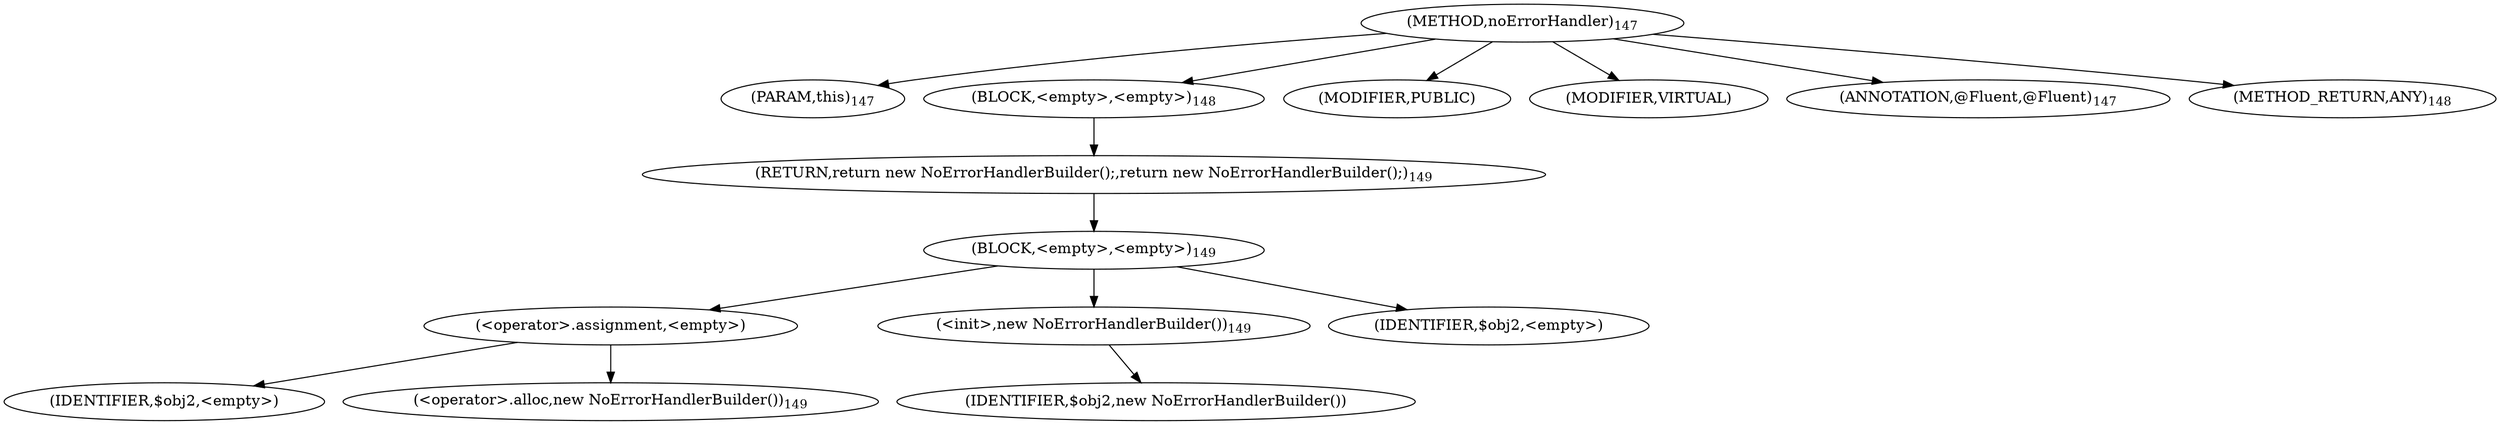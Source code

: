 digraph "noErrorHandler" {  
"330" [label = <(METHOD,noErrorHandler)<SUB>147</SUB>> ]
"331" [label = <(PARAM,this)<SUB>147</SUB>> ]
"332" [label = <(BLOCK,&lt;empty&gt;,&lt;empty&gt;)<SUB>148</SUB>> ]
"333" [label = <(RETURN,return new NoErrorHandlerBuilder();,return new NoErrorHandlerBuilder();)<SUB>149</SUB>> ]
"334" [label = <(BLOCK,&lt;empty&gt;,&lt;empty&gt;)<SUB>149</SUB>> ]
"335" [label = <(&lt;operator&gt;.assignment,&lt;empty&gt;)> ]
"336" [label = <(IDENTIFIER,$obj2,&lt;empty&gt;)> ]
"337" [label = <(&lt;operator&gt;.alloc,new NoErrorHandlerBuilder())<SUB>149</SUB>> ]
"338" [label = <(&lt;init&gt;,new NoErrorHandlerBuilder())<SUB>149</SUB>> ]
"339" [label = <(IDENTIFIER,$obj2,new NoErrorHandlerBuilder())> ]
"340" [label = <(IDENTIFIER,$obj2,&lt;empty&gt;)> ]
"341" [label = <(MODIFIER,PUBLIC)> ]
"342" [label = <(MODIFIER,VIRTUAL)> ]
"343" [label = <(ANNOTATION,@Fluent,@Fluent)<SUB>147</SUB>> ]
"344" [label = <(METHOD_RETURN,ANY)<SUB>148</SUB>> ]
  "330" -> "331" 
  "330" -> "332" 
  "330" -> "341" 
  "330" -> "342" 
  "330" -> "343" 
  "330" -> "344" 
  "332" -> "333" 
  "333" -> "334" 
  "334" -> "335" 
  "334" -> "338" 
  "334" -> "340" 
  "335" -> "336" 
  "335" -> "337" 
  "338" -> "339" 
}
